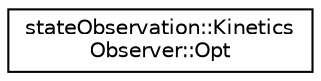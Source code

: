digraph "Graphical Class Hierarchy"
{
 // LATEX_PDF_SIZE
  edge [fontname="Helvetica",fontsize="10",labelfontname="Helvetica",labelfontsize="10"];
  node [fontname="Helvetica",fontsize="10",shape=record];
  rankdir="LR";
  Node0 [label="stateObservation::Kinetics\lObserver::Opt",height=0.2,width=0.4,color="black", fillcolor="white", style="filled",URL="$structstateObservation_1_1KineticsObserver_1_1Opt.html",tooltip="a structure to optimize computations"];
}
